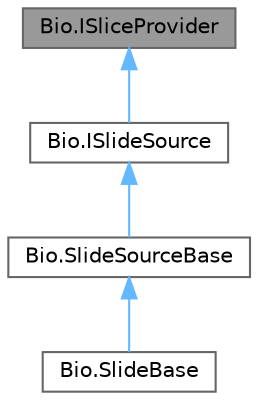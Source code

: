 digraph "Bio.ISliceProvider"
{
 // LATEX_PDF_SIZE
  bgcolor="transparent";
  edge [fontname=Helvetica,fontsize=10,labelfontname=Helvetica,labelfontsize=10];
  node [fontname=Helvetica,fontsize=10,shape=box,height=0.2,width=0.4];
  Node1 [id="Node000001",label="Bio.ISliceProvider",height=0.2,width=0.4,color="gray40", fillcolor="grey60", style="filled", fontcolor="black",tooltip=" "];
  Node1 -> Node2 [id="edge1_Node000001_Node000002",dir="back",color="steelblue1",style="solid",tooltip=" "];
  Node2 [id="Node000002",label="Bio.ISlideSource",height=0.2,width=0.4,color="gray40", fillcolor="white", style="filled",URL="$interface_bio_1_1_i_slide_source.html",tooltip=" "];
  Node2 -> Node3 [id="edge2_Node000002_Node000003",dir="back",color="steelblue1",style="solid",tooltip=" "];
  Node3 [id="Node000003",label="Bio.SlideSourceBase",height=0.2,width=0.4,color="gray40", fillcolor="white", style="filled",URL="$class_bio_1_1_slide_source_base.html",tooltip=" "];
  Node3 -> Node4 [id="edge3_Node000003_Node000004",dir="back",color="steelblue1",style="solid",tooltip=" "];
  Node4 [id="Node000004",label="Bio.SlideBase",height=0.2,width=0.4,color="gray40", fillcolor="white", style="filled",URL="$class_bio_1_1_slide_base.html",tooltip=" "];
}

